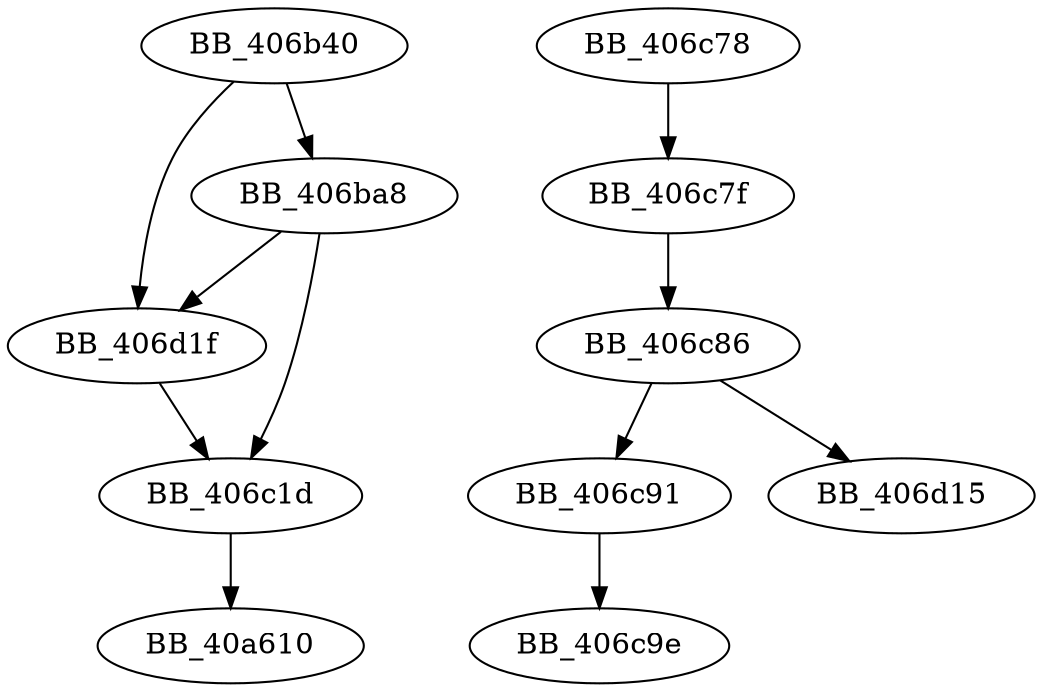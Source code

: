 DiGraph sub_406B40{
BB_406b40->BB_406ba8
BB_406b40->BB_406d1f
BB_406ba8->BB_406c1d
BB_406ba8->BB_406d1f
BB_406c1d->BB_40a610
BB_406c78->BB_406c7f
BB_406c7f->BB_406c86
BB_406c86->BB_406c91
BB_406c86->BB_406d15
BB_406c91->BB_406c9e
BB_406d1f->BB_406c1d
}
